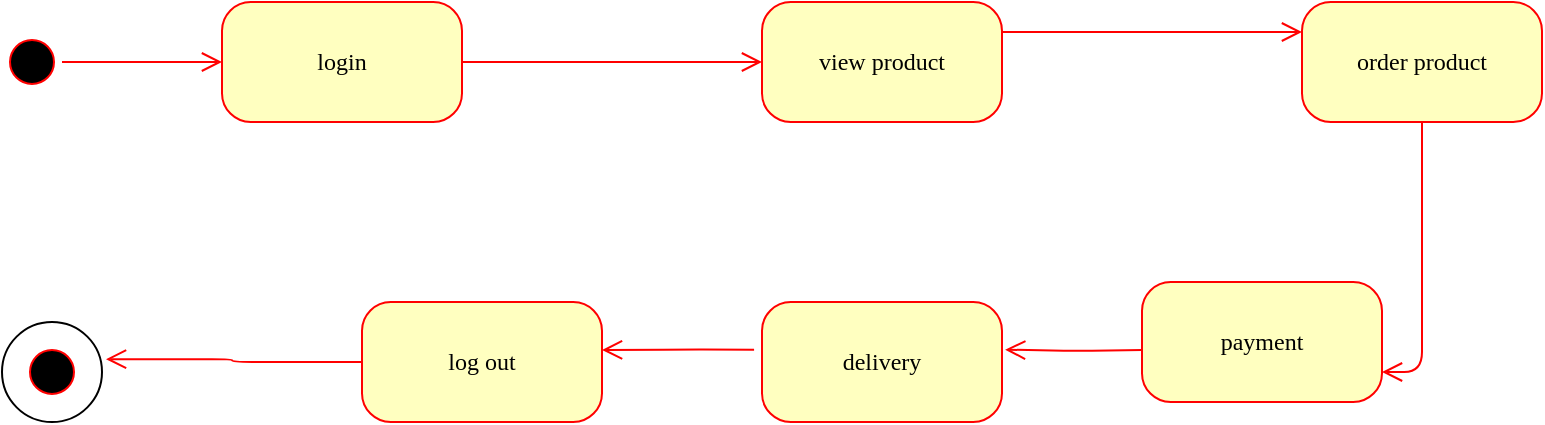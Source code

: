 <mxfile version="20.1.3" type="device"><diagram name="Page-1" id="58cdce13-f638-feb5-8d6f-7d28b1aa9fa0"><mxGraphModel dx="1038" dy="571" grid="1" gridSize="10" guides="1" tooltips="1" connect="1" arrows="1" fold="1" page="1" pageScale="1" pageWidth="1100" pageHeight="850" background="none" math="0" shadow="0"><root><mxCell id="0"/><mxCell id="1" parent="0"/><mxCell id="382b91b5511bd0f7-1" value="" style="ellipse;html=1;shape=startState;fillColor=#000000;strokeColor=#ff0000;rounded=1;shadow=0;comic=0;labelBackgroundColor=none;fontFamily=Verdana;fontSize=12;fontColor=#000000;align=center;direction=south;" parent="1" vertex="1"><mxGeometry x="130" y="135" width="30" height="30" as="geometry"/></mxCell><mxCell id="382b91b5511bd0f7-5" value="delivery" style="rounded=1;whiteSpace=wrap;html=1;arcSize=24;fillColor=#ffffc0;strokeColor=#ff0000;shadow=0;comic=0;labelBackgroundColor=none;fontFamily=Verdana;fontSize=12;fontColor=#000000;align=center;" parent="1" vertex="1"><mxGeometry x="510" y="270" width="120" height="60" as="geometry"/></mxCell><mxCell id="382b91b5511bd0f7-6" value="login" style="rounded=1;whiteSpace=wrap;html=1;arcSize=24;fillColor=#ffffc0;strokeColor=#ff0000;shadow=0;comic=0;labelBackgroundColor=none;fontFamily=Verdana;fontSize=12;fontColor=#000000;align=center;" parent="1" vertex="1"><mxGeometry x="240" y="120" width="120" height="60" as="geometry"/></mxCell><mxCell id="3cde6dad864a17aa-3" style="edgeStyle=orthogonalEdgeStyle;html=1;exitX=1;exitY=0.25;labelBackgroundColor=none;endArrow=open;endSize=8;strokeColor=#ff0000;fontFamily=Verdana;fontSize=12;align=left;" parent="1" source="382b91b5511bd0f7-7" edge="1"><mxGeometry relative="1" as="geometry"><mxPoint x="780" y="135" as="targetPoint"/></mxGeometry></mxCell><mxCell id="382b91b5511bd0f7-7" value="view product" style="rounded=1;whiteSpace=wrap;html=1;arcSize=24;fillColor=#ffffc0;strokeColor=#ff0000;shadow=0;comic=0;labelBackgroundColor=none;fontFamily=Verdana;fontSize=12;fontColor=#000000;align=center;" parent="1" vertex="1"><mxGeometry x="510" y="120" width="120" height="60" as="geometry"/></mxCell><mxCell id="3cde6dad864a17aa-13" style="edgeStyle=elbowEdgeStyle;html=1;exitX=0.5;exitY=1;entryX=1;entryY=0.75;labelBackgroundColor=none;endArrow=open;endSize=8;strokeColor=#ff0000;fontFamily=Verdana;fontSize=12;align=left;exitDx=0;exitDy=0;" parent="1" source="382b91b5511bd0f7-9" target="382b91b5511bd0f7-10" edge="1"><mxGeometry relative="1" as="geometry"><Array as="points"><mxPoint x="840" y="320"/></Array></mxGeometry></mxCell><mxCell id="382b91b5511bd0f7-9" value="order product" style="rounded=1;whiteSpace=wrap;html=1;arcSize=24;fillColor=#ffffc0;strokeColor=#ff0000;shadow=0;comic=0;labelBackgroundColor=none;fontFamily=Verdana;fontSize=12;fontColor=#000000;align=center;" parent="1" vertex="1"><mxGeometry x="780" y="120" width="120" height="60" as="geometry"/></mxCell><mxCell id="382b91b5511bd0f7-10" value="payment" style="rounded=1;whiteSpace=wrap;html=1;arcSize=24;fillColor=#ffffc0;strokeColor=#ff0000;shadow=0;comic=0;labelBackgroundColor=none;fontFamily=Verdana;fontSize=12;fontColor=#000000;align=center;" parent="1" vertex="1"><mxGeometry x="700" y="260" width="120" height="60" as="geometry"/></mxCell><mxCell id="2a3bc250acf0617d-9" style="edgeStyle=orthogonalEdgeStyle;html=1;labelBackgroundColor=none;endArrow=open;endSize=8;strokeColor=#ff0000;fontFamily=Verdana;fontSize=12;align=left;" parent="1" source="382b91b5511bd0f7-1" target="382b91b5511bd0f7-6" edge="1"><mxGeometry relative="1" as="geometry"/></mxCell><mxCell id="2a3bc250acf0617d-10" style="edgeStyle=orthogonalEdgeStyle;html=1;labelBackgroundColor=none;endArrow=open;endSize=8;strokeColor=#ff0000;fontFamily=Verdana;fontSize=12;align=left;" parent="1" source="382b91b5511bd0f7-6" edge="1"><mxGeometry relative="1" as="geometry"><Array as="points"><mxPoint x="510" y="150"/></Array><mxPoint x="510" y="150" as="targetPoint"/></mxGeometry></mxCell><mxCell id="2a3bc250acf0617d-12" style="edgeStyle=orthogonalEdgeStyle;html=1;exitX=-0.033;exitY=0.397;labelBackgroundColor=none;endArrow=open;endSize=8;strokeColor=#ff0000;fontFamily=Verdana;fontSize=12;align=left;exitDx=0;exitDy=0;exitPerimeter=0;" parent="1" source="382b91b5511bd0f7-5" edge="1"><mxGeometry relative="1" as="geometry"><mxPoint x="430" y="294" as="targetPoint"/></mxGeometry></mxCell><mxCell id="2a3bc250acf0617d-13" style="edgeStyle=orthogonalEdgeStyle;html=1;entryX=1.013;entryY=0.397;labelBackgroundColor=none;endArrow=open;endSize=8;strokeColor=#ff0000;fontFamily=Verdana;fontSize=12;align=left;entryDx=0;entryDy=0;entryPerimeter=0;" parent="1" target="382b91b5511bd0f7-5" edge="1"><mxGeometry relative="1" as="geometry"><mxPoint x="700" y="294" as="sourcePoint"/></mxGeometry></mxCell><mxCell id="P7actI3WhcK7CpTjOyKW-1" value="log out" style="rounded=1;whiteSpace=wrap;html=1;arcSize=24;fillColor=#ffffc0;strokeColor=#ff0000;shadow=0;comic=0;labelBackgroundColor=none;fontFamily=Verdana;fontSize=12;fontColor=#000000;align=center;" parent="1" vertex="1"><mxGeometry x="310" y="270" width="120" height="60" as="geometry"/></mxCell><mxCell id="P7actI3WhcK7CpTjOyKW-2" value="" style="ellipse;whiteSpace=wrap;html=1;" parent="1" vertex="1"><mxGeometry x="130" y="280" width="50" height="50" as="geometry"/></mxCell><mxCell id="P7actI3WhcK7CpTjOyKW-3" value="" style="ellipse;html=1;shape=startState;fillColor=#000000;strokeColor=#ff0000;rounded=1;shadow=0;comic=0;labelBackgroundColor=none;fontFamily=Verdana;fontSize=12;fontColor=#000000;align=center;direction=south;" parent="1" vertex="1"><mxGeometry x="140" y="290" width="30" height="30" as="geometry"/></mxCell><mxCell id="P7actI3WhcK7CpTjOyKW-5" style="edgeStyle=orthogonalEdgeStyle;html=1;labelBackgroundColor=none;endArrow=open;endSize=8;strokeColor=#ff0000;fontFamily=Verdana;fontSize=12;align=left;entryX=1.04;entryY=0.372;entryDx=0;entryDy=0;exitX=0;exitY=0.5;exitDx=0;exitDy=0;entryPerimeter=0;" parent="1" source="P7actI3WhcK7CpTjOyKW-1" target="P7actI3WhcK7CpTjOyKW-2" edge="1"><mxGeometry relative="1" as="geometry"><mxPoint x="300" y="310" as="sourcePoint"/><mxPoint x="250" y="160" as="targetPoint"/></mxGeometry></mxCell></root></mxGraphModel></diagram></mxfile>
